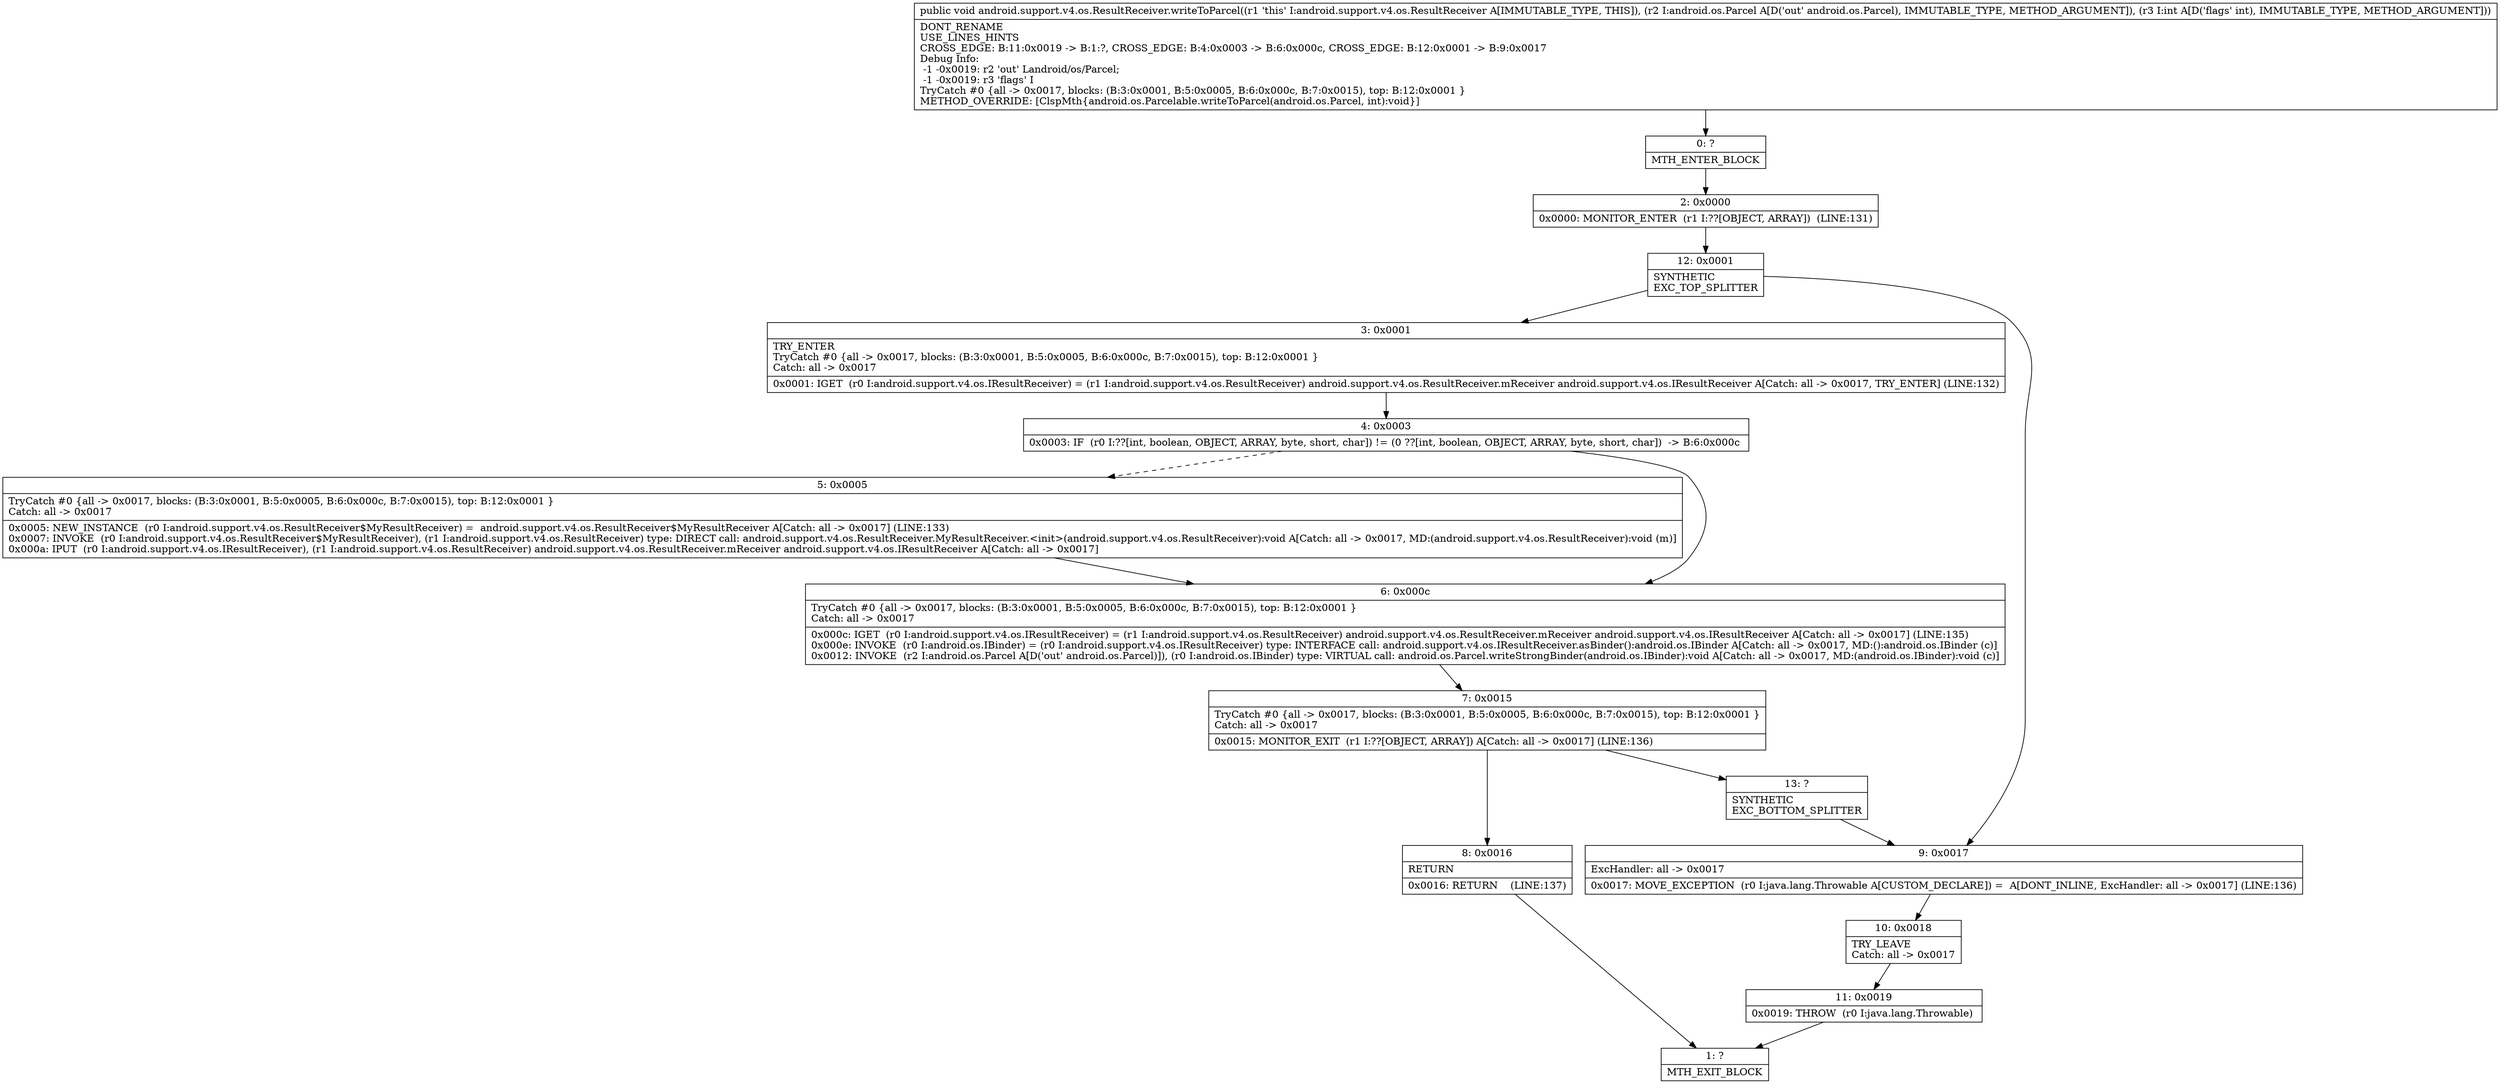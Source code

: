 digraph "CFG forandroid.support.v4.os.ResultReceiver.writeToParcel(Landroid\/os\/Parcel;I)V" {
Node_0 [shape=record,label="{0\:\ ?|MTH_ENTER_BLOCK\l}"];
Node_2 [shape=record,label="{2\:\ 0x0000|0x0000: MONITOR_ENTER  (r1 I:??[OBJECT, ARRAY])  (LINE:131)\l}"];
Node_12 [shape=record,label="{12\:\ 0x0001|SYNTHETIC\lEXC_TOP_SPLITTER\l}"];
Node_3 [shape=record,label="{3\:\ 0x0001|TRY_ENTER\lTryCatch #0 \{all \-\> 0x0017, blocks: (B:3:0x0001, B:5:0x0005, B:6:0x000c, B:7:0x0015), top: B:12:0x0001 \}\lCatch: all \-\> 0x0017\l|0x0001: IGET  (r0 I:android.support.v4.os.IResultReceiver) = (r1 I:android.support.v4.os.ResultReceiver) android.support.v4.os.ResultReceiver.mReceiver android.support.v4.os.IResultReceiver A[Catch: all \-\> 0x0017, TRY_ENTER] (LINE:132)\l}"];
Node_4 [shape=record,label="{4\:\ 0x0003|0x0003: IF  (r0 I:??[int, boolean, OBJECT, ARRAY, byte, short, char]) != (0 ??[int, boolean, OBJECT, ARRAY, byte, short, char])  \-\> B:6:0x000c \l}"];
Node_5 [shape=record,label="{5\:\ 0x0005|TryCatch #0 \{all \-\> 0x0017, blocks: (B:3:0x0001, B:5:0x0005, B:6:0x000c, B:7:0x0015), top: B:12:0x0001 \}\lCatch: all \-\> 0x0017\l|0x0005: NEW_INSTANCE  (r0 I:android.support.v4.os.ResultReceiver$MyResultReceiver) =  android.support.v4.os.ResultReceiver$MyResultReceiver A[Catch: all \-\> 0x0017] (LINE:133)\l0x0007: INVOKE  (r0 I:android.support.v4.os.ResultReceiver$MyResultReceiver), (r1 I:android.support.v4.os.ResultReceiver) type: DIRECT call: android.support.v4.os.ResultReceiver.MyResultReceiver.\<init\>(android.support.v4.os.ResultReceiver):void A[Catch: all \-\> 0x0017, MD:(android.support.v4.os.ResultReceiver):void (m)]\l0x000a: IPUT  (r0 I:android.support.v4.os.IResultReceiver), (r1 I:android.support.v4.os.ResultReceiver) android.support.v4.os.ResultReceiver.mReceiver android.support.v4.os.IResultReceiver A[Catch: all \-\> 0x0017]\l}"];
Node_6 [shape=record,label="{6\:\ 0x000c|TryCatch #0 \{all \-\> 0x0017, blocks: (B:3:0x0001, B:5:0x0005, B:6:0x000c, B:7:0x0015), top: B:12:0x0001 \}\lCatch: all \-\> 0x0017\l|0x000c: IGET  (r0 I:android.support.v4.os.IResultReceiver) = (r1 I:android.support.v4.os.ResultReceiver) android.support.v4.os.ResultReceiver.mReceiver android.support.v4.os.IResultReceiver A[Catch: all \-\> 0x0017] (LINE:135)\l0x000e: INVOKE  (r0 I:android.os.IBinder) = (r0 I:android.support.v4.os.IResultReceiver) type: INTERFACE call: android.support.v4.os.IResultReceiver.asBinder():android.os.IBinder A[Catch: all \-\> 0x0017, MD:():android.os.IBinder (c)]\l0x0012: INVOKE  (r2 I:android.os.Parcel A[D('out' android.os.Parcel)]), (r0 I:android.os.IBinder) type: VIRTUAL call: android.os.Parcel.writeStrongBinder(android.os.IBinder):void A[Catch: all \-\> 0x0017, MD:(android.os.IBinder):void (c)]\l}"];
Node_7 [shape=record,label="{7\:\ 0x0015|TryCatch #0 \{all \-\> 0x0017, blocks: (B:3:0x0001, B:5:0x0005, B:6:0x000c, B:7:0x0015), top: B:12:0x0001 \}\lCatch: all \-\> 0x0017\l|0x0015: MONITOR_EXIT  (r1 I:??[OBJECT, ARRAY]) A[Catch: all \-\> 0x0017] (LINE:136)\l}"];
Node_8 [shape=record,label="{8\:\ 0x0016|RETURN\l|0x0016: RETURN    (LINE:137)\l}"];
Node_1 [shape=record,label="{1\:\ ?|MTH_EXIT_BLOCK\l}"];
Node_13 [shape=record,label="{13\:\ ?|SYNTHETIC\lEXC_BOTTOM_SPLITTER\l}"];
Node_9 [shape=record,label="{9\:\ 0x0017|ExcHandler: all \-\> 0x0017\l|0x0017: MOVE_EXCEPTION  (r0 I:java.lang.Throwable A[CUSTOM_DECLARE]) =  A[DONT_INLINE, ExcHandler: all \-\> 0x0017] (LINE:136)\l}"];
Node_10 [shape=record,label="{10\:\ 0x0018|TRY_LEAVE\lCatch: all \-\> 0x0017\l}"];
Node_11 [shape=record,label="{11\:\ 0x0019|0x0019: THROW  (r0 I:java.lang.Throwable) \l}"];
MethodNode[shape=record,label="{public void android.support.v4.os.ResultReceiver.writeToParcel((r1 'this' I:android.support.v4.os.ResultReceiver A[IMMUTABLE_TYPE, THIS]), (r2 I:android.os.Parcel A[D('out' android.os.Parcel), IMMUTABLE_TYPE, METHOD_ARGUMENT]), (r3 I:int A[D('flags' int), IMMUTABLE_TYPE, METHOD_ARGUMENT]))  | DONT_RENAME\lUSE_LINES_HINTS\lCROSS_EDGE: B:11:0x0019 \-\> B:1:?, CROSS_EDGE: B:4:0x0003 \-\> B:6:0x000c, CROSS_EDGE: B:12:0x0001 \-\> B:9:0x0017\lDebug Info:\l  \-1 \-0x0019: r2 'out' Landroid\/os\/Parcel;\l  \-1 \-0x0019: r3 'flags' I\lTryCatch #0 \{all \-\> 0x0017, blocks: (B:3:0x0001, B:5:0x0005, B:6:0x000c, B:7:0x0015), top: B:12:0x0001 \}\lMETHOD_OVERRIDE: [ClspMth\{android.os.Parcelable.writeToParcel(android.os.Parcel, int):void\}]\l}"];
MethodNode -> Node_0;Node_0 -> Node_2;
Node_2 -> Node_12;
Node_12 -> Node_3;
Node_12 -> Node_9;
Node_3 -> Node_4;
Node_4 -> Node_5[style=dashed];
Node_4 -> Node_6;
Node_5 -> Node_6;
Node_6 -> Node_7;
Node_7 -> Node_8;
Node_7 -> Node_13;
Node_8 -> Node_1;
Node_13 -> Node_9;
Node_9 -> Node_10;
Node_10 -> Node_11;
Node_11 -> Node_1;
}

